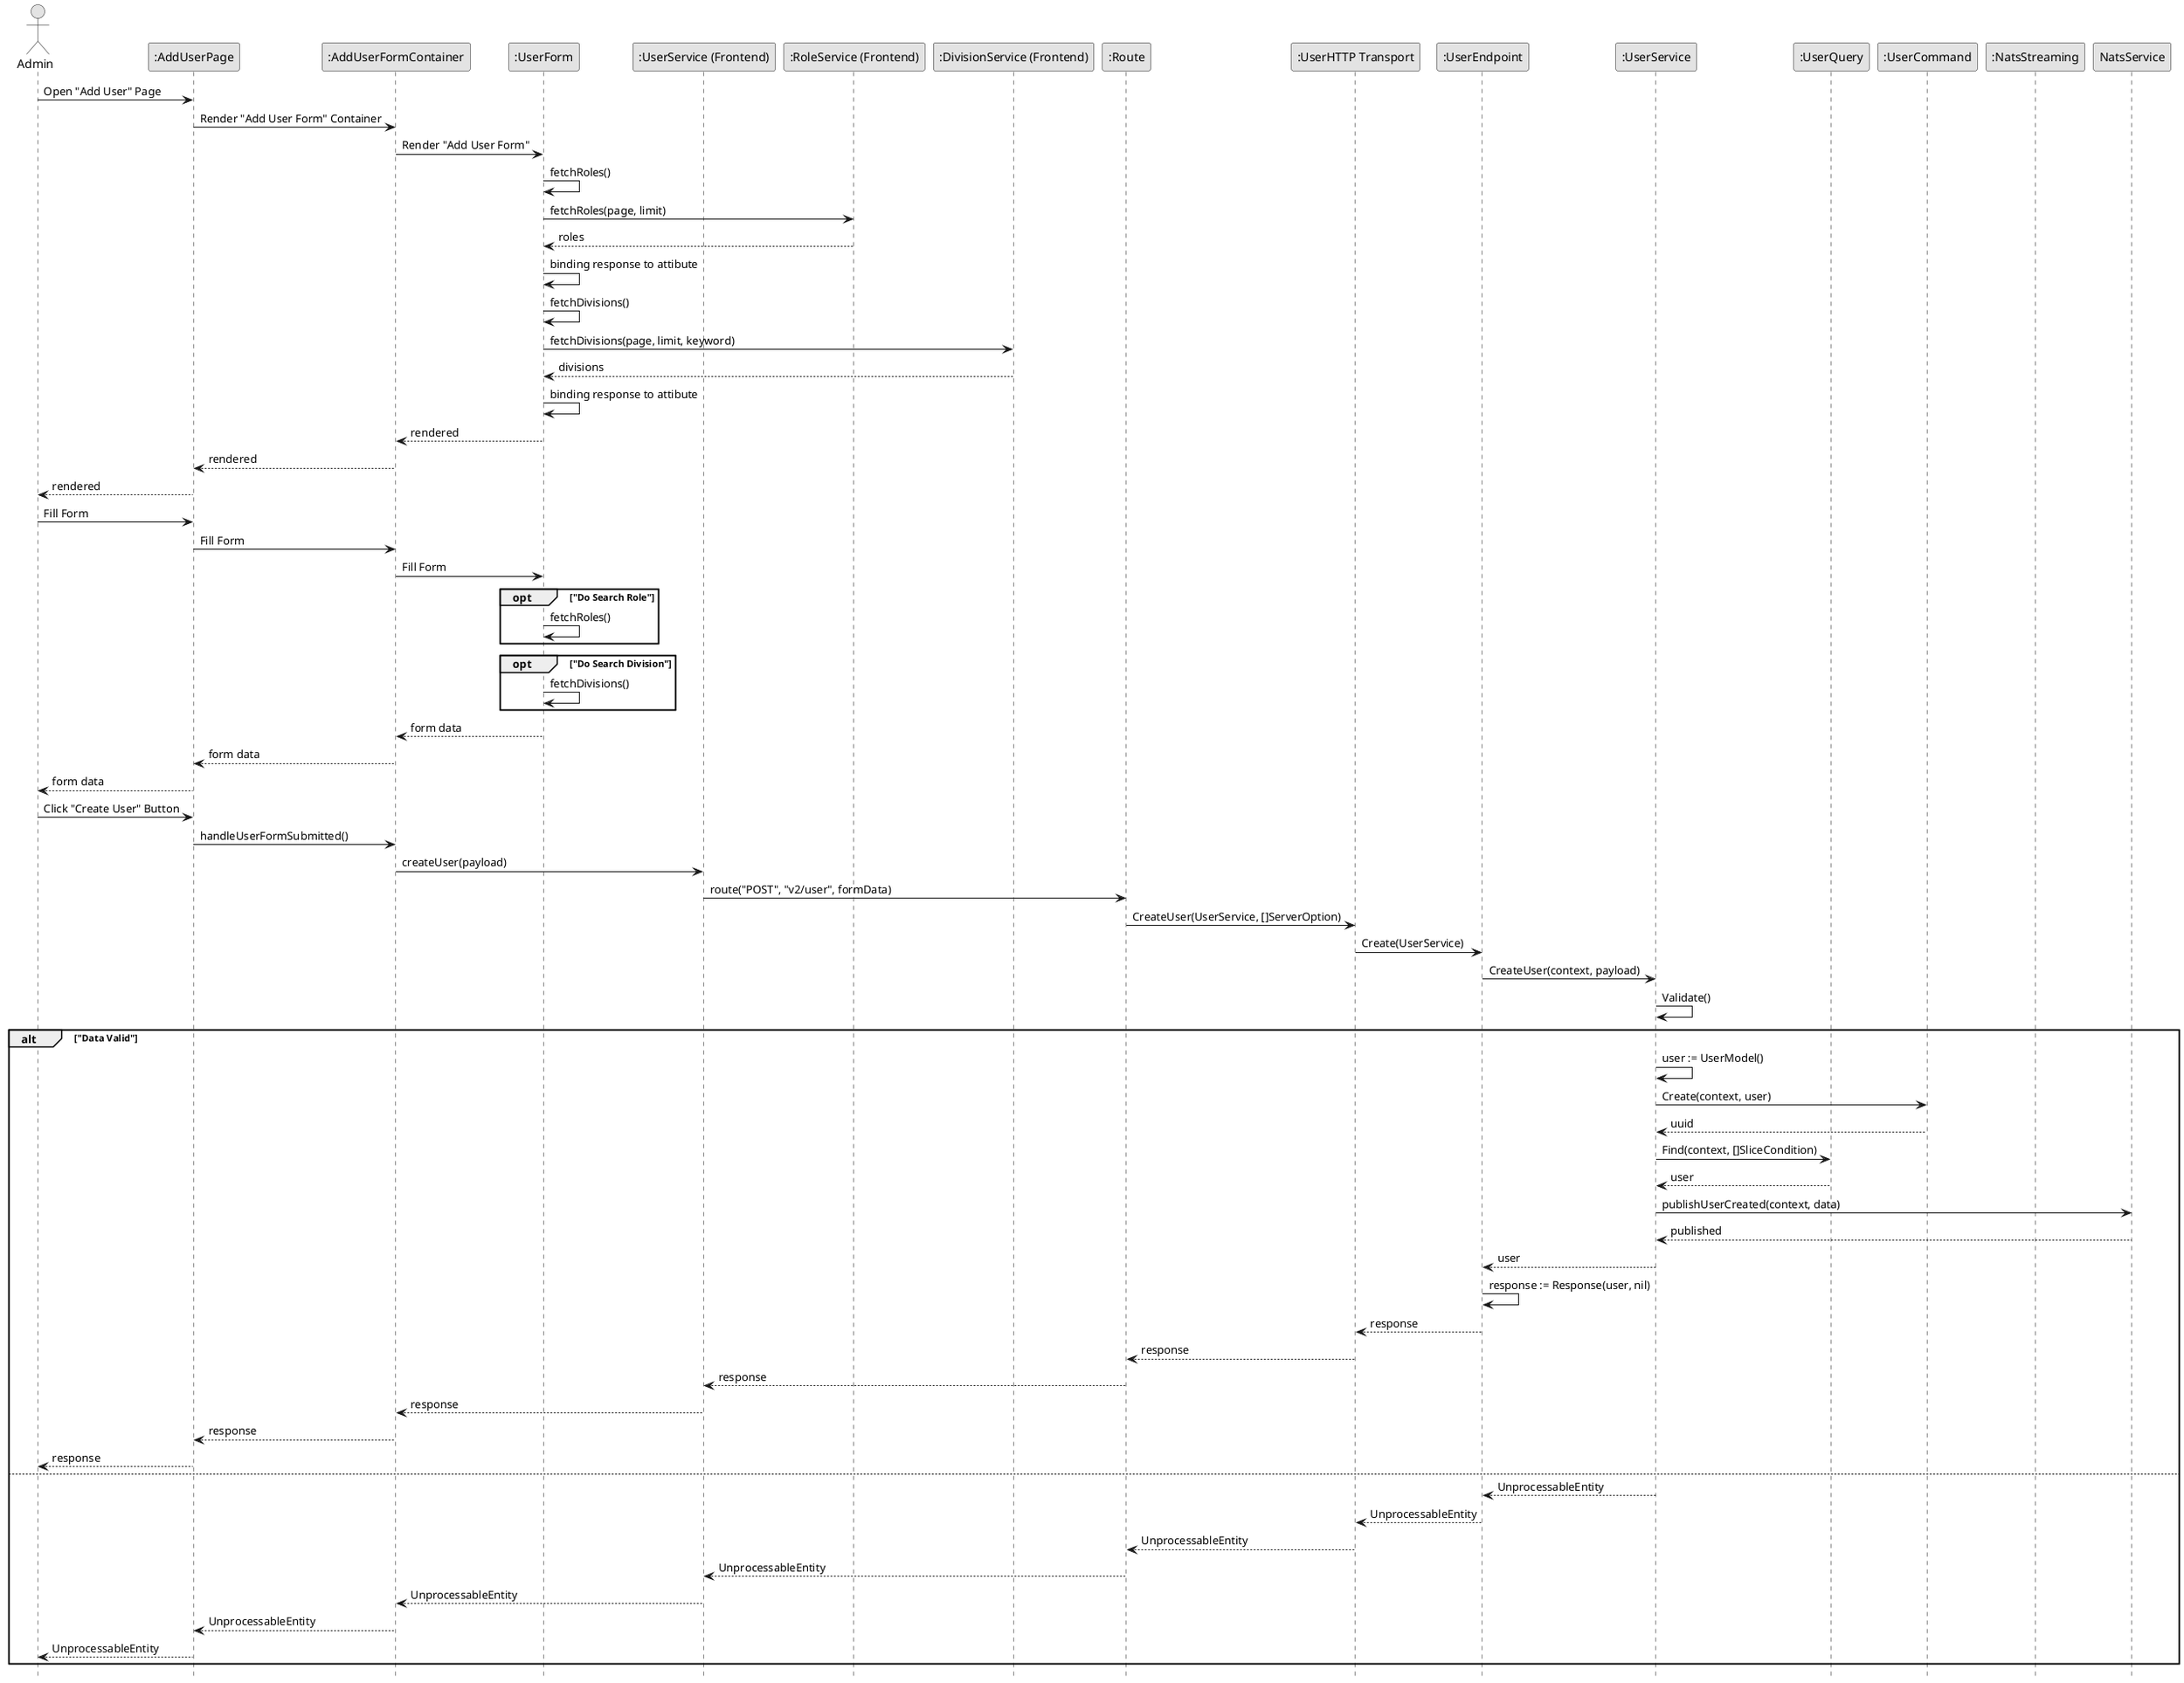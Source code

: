 @startuml CreateUser

skinparam Monochrome true
skinparam Shadowing false
hide footbox

actor Admin
participant ":AddUserPage" as CreateUserPage
participant ":AddUserFormContainer" as AddUserFormContainer
participant ":UserForm" as UserFormComponent
participant ":UserService (Frontend)" as FEUserService
participant ":RoleService (Frontend)" as FERoleService
participant ":DivisionService (Frontend)" as FEDivisionService
participant ":Route" as Route
participant ":UserHTTP Transport" as UserHTTPTransport
participant ":UserEndpoint" as UserEndpoint
participant ":UserService" as UserService
participant ":UserQuery" as UserQuery
participant ":UserCommand" as UserCommand
participant ":NatsStreaming" as NatsStreaming

' Load Data
Admin->CreateUserPage: Open "Add User" Page
CreateUserPage->AddUserFormContainer: Render "Add User Form" Container
AddUserFormContainer->UserFormComponent: Render "Add User Form"

' Fetch Roles
UserFormComponent->UserFormComponent: fetchRoles()
UserFormComponent->FERoleService: fetchRoles(page, limit)
FERoleService-->UserFormComponent: roles
UserFormComponent->UserFormComponent: binding response to attibute
' End Fetch Roles

' Fetch Division
UserFormComponent->UserFormComponent: fetchDivisions()
UserFormComponent->FEDivisionService: fetchDivisions(page, limit, keyword)
FEDivisionService-->UserFormComponent: divisions
UserFormComponent->UserFormComponent: binding response to attibute
' End Fetch Division

UserFormComponent-->AddUserFormContainer: rendered
AddUserFormContainer-->CreateUserPage: rendered
CreateUserPage-->Admin: rendered
' End Load Data

' Fill Data
Admin->CreateUserPage: Fill Form
CreateUserPage->AddUserFormContainer: Fill Form
AddUserFormContainer->UserFormComponent: Fill Form

opt "Do Search Role"
    UserFormComponent->UserFormComponent: fetchRoles()
end

opt "Do Search Division"
    UserFormComponent->UserFormComponent: fetchDivisions()
end

UserFormComponent-->AddUserFormContainer: form data
AddUserFormContainer-->CreateUserPage: form data
CreateUserPage-->Admin: form data
' End Fill Data

Admin->CreateUserPage: Click "Create User" Button
CreateUserPage->AddUserFormContainer: handleUserFormSubmitted()
AddUserFormContainer->FEUserService: createUser(payload)
FEUserService->Route: route("POST", "v2/user", formData)
Route->UserHTTPTransport: CreateUser(UserService, []ServerOption)
UserHTTPTransport->UserEndpoint: Create(UserService)
UserEndpoint->UserService: CreateUser(context, payload)
UserService->UserService: Validate()

alt "Data Valid"
    UserService->UserService: user := UserModel()
    UserService->UserCommand: Create(context, user)
    UserCommand-->UserService: uuid
    UserService->UserQuery: Find(context, []SliceCondition)
    UserQuery-->UserService: user

    UserService->NatsService: publishUserCreated(context, data)
    NatsService-->UserService: published

    UserService-->UserEndpoint: user
    UserEndpoint->UserEndpoint:  response := Response(user, nil)
    UserEndpoint-->UserHTTPTransport: response
    UserHTTPTransport-->Route: response
    Route-->FEUserService: response
    FEUserService-->AddUserFormContainer: response
    AddUserFormContainer-->CreateUserPage: response
    CreateUserPage-->Admin: response
else
    UserService-->UserEndpoint: UnprocessableEntity
    UserEndpoint-->UserHTTPTransport: UnprocessableEntity
    UserHTTPTransport-->Route: UnprocessableEntity
    Route-->FEUserService: UnprocessableEntity
    FEUserService-->AddUserFormContainer: UnprocessableEntity
    AddUserFormContainer-->CreateUserPage: UnprocessableEntity
    CreateUserPage-->Admin: UnprocessableEntity
end

@enduml